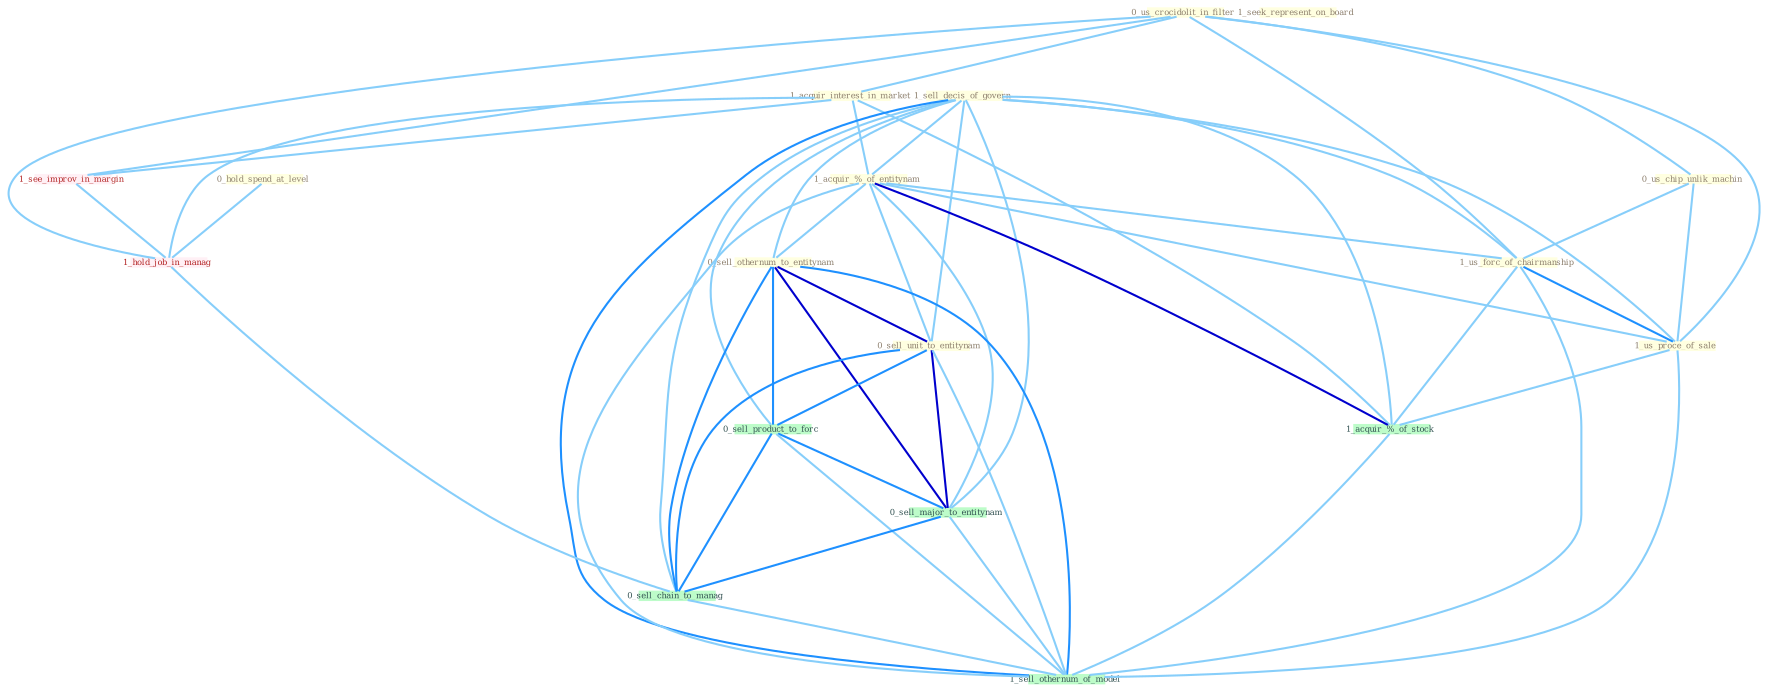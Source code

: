 Graph G{ 
    node
    [shape=polygon,style=filled,width=.5,height=.06,color="#BDFCC9",fixedsize=true,fontsize=4,
    fontcolor="#2f4f4f"];
    {node
    [color="#ffffe0", fontcolor="#8b7d6b"] "0_us_crocidolit_in_filter " "1_acquir_interest_in_market " "1_sell_decis_of_govern " "0_us_chip_unlik_machin " "1_acquir_%_of_entitynam " "1_seek_represent_on_board " "0_hold_spend_at_level " "0_sell_othernum_to_entitynam " "0_sell_unit_to_entitynam " "1_us_forc_of_chairmanship " "1_us_proce_of_sale "}
{node [color="#fff0f5", fontcolor="#b22222"] "1_see_improv_in_margin " "1_hold_job_in_manag "}
edge [color="#B0E2FF"];

	"0_us_crocidolit_in_filter " -- "1_acquir_interest_in_market " [w="1", color="#87cefa" ];
	"0_us_crocidolit_in_filter " -- "0_us_chip_unlik_machin " [w="1", color="#87cefa" ];
	"0_us_crocidolit_in_filter " -- "1_us_forc_of_chairmanship " [w="1", color="#87cefa" ];
	"0_us_crocidolit_in_filter " -- "1_us_proce_of_sale " [w="1", color="#87cefa" ];
	"0_us_crocidolit_in_filter " -- "1_see_improv_in_margin " [w="1", color="#87cefa" ];
	"0_us_crocidolit_in_filter " -- "1_hold_job_in_manag " [w="1", color="#87cefa" ];
	"1_acquir_interest_in_market " -- "1_acquir_%_of_entitynam " [w="1", color="#87cefa" ];
	"1_acquir_interest_in_market " -- "1_see_improv_in_margin " [w="1", color="#87cefa" ];
	"1_acquir_interest_in_market " -- "1_acquir_%_of_stock " [w="1", color="#87cefa" ];
	"1_acquir_interest_in_market " -- "1_hold_job_in_manag " [w="1", color="#87cefa" ];
	"1_sell_decis_of_govern " -- "1_acquir_%_of_entitynam " [w="1", color="#87cefa" ];
	"1_sell_decis_of_govern " -- "0_sell_othernum_to_entitynam " [w="1", color="#87cefa" ];
	"1_sell_decis_of_govern " -- "0_sell_unit_to_entitynam " [w="1", color="#87cefa" ];
	"1_sell_decis_of_govern " -- "1_us_forc_of_chairmanship " [w="1", color="#87cefa" ];
	"1_sell_decis_of_govern " -- "1_us_proce_of_sale " [w="1", color="#87cefa" ];
	"1_sell_decis_of_govern " -- "1_acquir_%_of_stock " [w="1", color="#87cefa" ];
	"1_sell_decis_of_govern " -- "0_sell_product_to_forc " [w="1", color="#87cefa" ];
	"1_sell_decis_of_govern " -- "0_sell_major_to_entitynam " [w="1", color="#87cefa" ];
	"1_sell_decis_of_govern " -- "0_sell_chain_to_manag " [w="1", color="#87cefa" ];
	"1_sell_decis_of_govern " -- "1_sell_othernum_of_model " [w="2", color="#1e90ff" , len=0.8];
	"0_us_chip_unlik_machin " -- "1_us_forc_of_chairmanship " [w="1", color="#87cefa" ];
	"0_us_chip_unlik_machin " -- "1_us_proce_of_sale " [w="1", color="#87cefa" ];
	"1_acquir_%_of_entitynam " -- "0_sell_othernum_to_entitynam " [w="1", color="#87cefa" ];
	"1_acquir_%_of_entitynam " -- "0_sell_unit_to_entitynam " [w="1", color="#87cefa" ];
	"1_acquir_%_of_entitynam " -- "1_us_forc_of_chairmanship " [w="1", color="#87cefa" ];
	"1_acquir_%_of_entitynam " -- "1_us_proce_of_sale " [w="1", color="#87cefa" ];
	"1_acquir_%_of_entitynam " -- "1_acquir_%_of_stock " [w="3", color="#0000cd" , len=0.6];
	"1_acquir_%_of_entitynam " -- "0_sell_major_to_entitynam " [w="1", color="#87cefa" ];
	"1_acquir_%_of_entitynam " -- "1_sell_othernum_of_model " [w="1", color="#87cefa" ];
	"0_hold_spend_at_level " -- "1_hold_job_in_manag " [w="1", color="#87cefa" ];
	"0_sell_othernum_to_entitynam " -- "0_sell_unit_to_entitynam " [w="3", color="#0000cd" , len=0.6];
	"0_sell_othernum_to_entitynam " -- "0_sell_product_to_forc " [w="2", color="#1e90ff" , len=0.8];
	"0_sell_othernum_to_entitynam " -- "0_sell_major_to_entitynam " [w="3", color="#0000cd" , len=0.6];
	"0_sell_othernum_to_entitynam " -- "0_sell_chain_to_manag " [w="2", color="#1e90ff" , len=0.8];
	"0_sell_othernum_to_entitynam " -- "1_sell_othernum_of_model " [w="2", color="#1e90ff" , len=0.8];
	"0_sell_unit_to_entitynam " -- "0_sell_product_to_forc " [w="2", color="#1e90ff" , len=0.8];
	"0_sell_unit_to_entitynam " -- "0_sell_major_to_entitynam " [w="3", color="#0000cd" , len=0.6];
	"0_sell_unit_to_entitynam " -- "0_sell_chain_to_manag " [w="2", color="#1e90ff" , len=0.8];
	"0_sell_unit_to_entitynam " -- "1_sell_othernum_of_model " [w="1", color="#87cefa" ];
	"1_us_forc_of_chairmanship " -- "1_us_proce_of_sale " [w="2", color="#1e90ff" , len=0.8];
	"1_us_forc_of_chairmanship " -- "1_acquir_%_of_stock " [w="1", color="#87cefa" ];
	"1_us_forc_of_chairmanship " -- "1_sell_othernum_of_model " [w="1", color="#87cefa" ];
	"1_us_proce_of_sale " -- "1_acquir_%_of_stock " [w="1", color="#87cefa" ];
	"1_us_proce_of_sale " -- "1_sell_othernum_of_model " [w="1", color="#87cefa" ];
	"1_see_improv_in_margin " -- "1_hold_job_in_manag " [w="1", color="#87cefa" ];
	"1_acquir_%_of_stock " -- "1_sell_othernum_of_model " [w="1", color="#87cefa" ];
	"1_hold_job_in_manag " -- "0_sell_chain_to_manag " [w="1", color="#87cefa" ];
	"0_sell_product_to_forc " -- "0_sell_major_to_entitynam " [w="2", color="#1e90ff" , len=0.8];
	"0_sell_product_to_forc " -- "0_sell_chain_to_manag " [w="2", color="#1e90ff" , len=0.8];
	"0_sell_product_to_forc " -- "1_sell_othernum_of_model " [w="1", color="#87cefa" ];
	"0_sell_major_to_entitynam " -- "0_sell_chain_to_manag " [w="2", color="#1e90ff" , len=0.8];
	"0_sell_major_to_entitynam " -- "1_sell_othernum_of_model " [w="1", color="#87cefa" ];
	"0_sell_chain_to_manag " -- "1_sell_othernum_of_model " [w="1", color="#87cefa" ];
}
